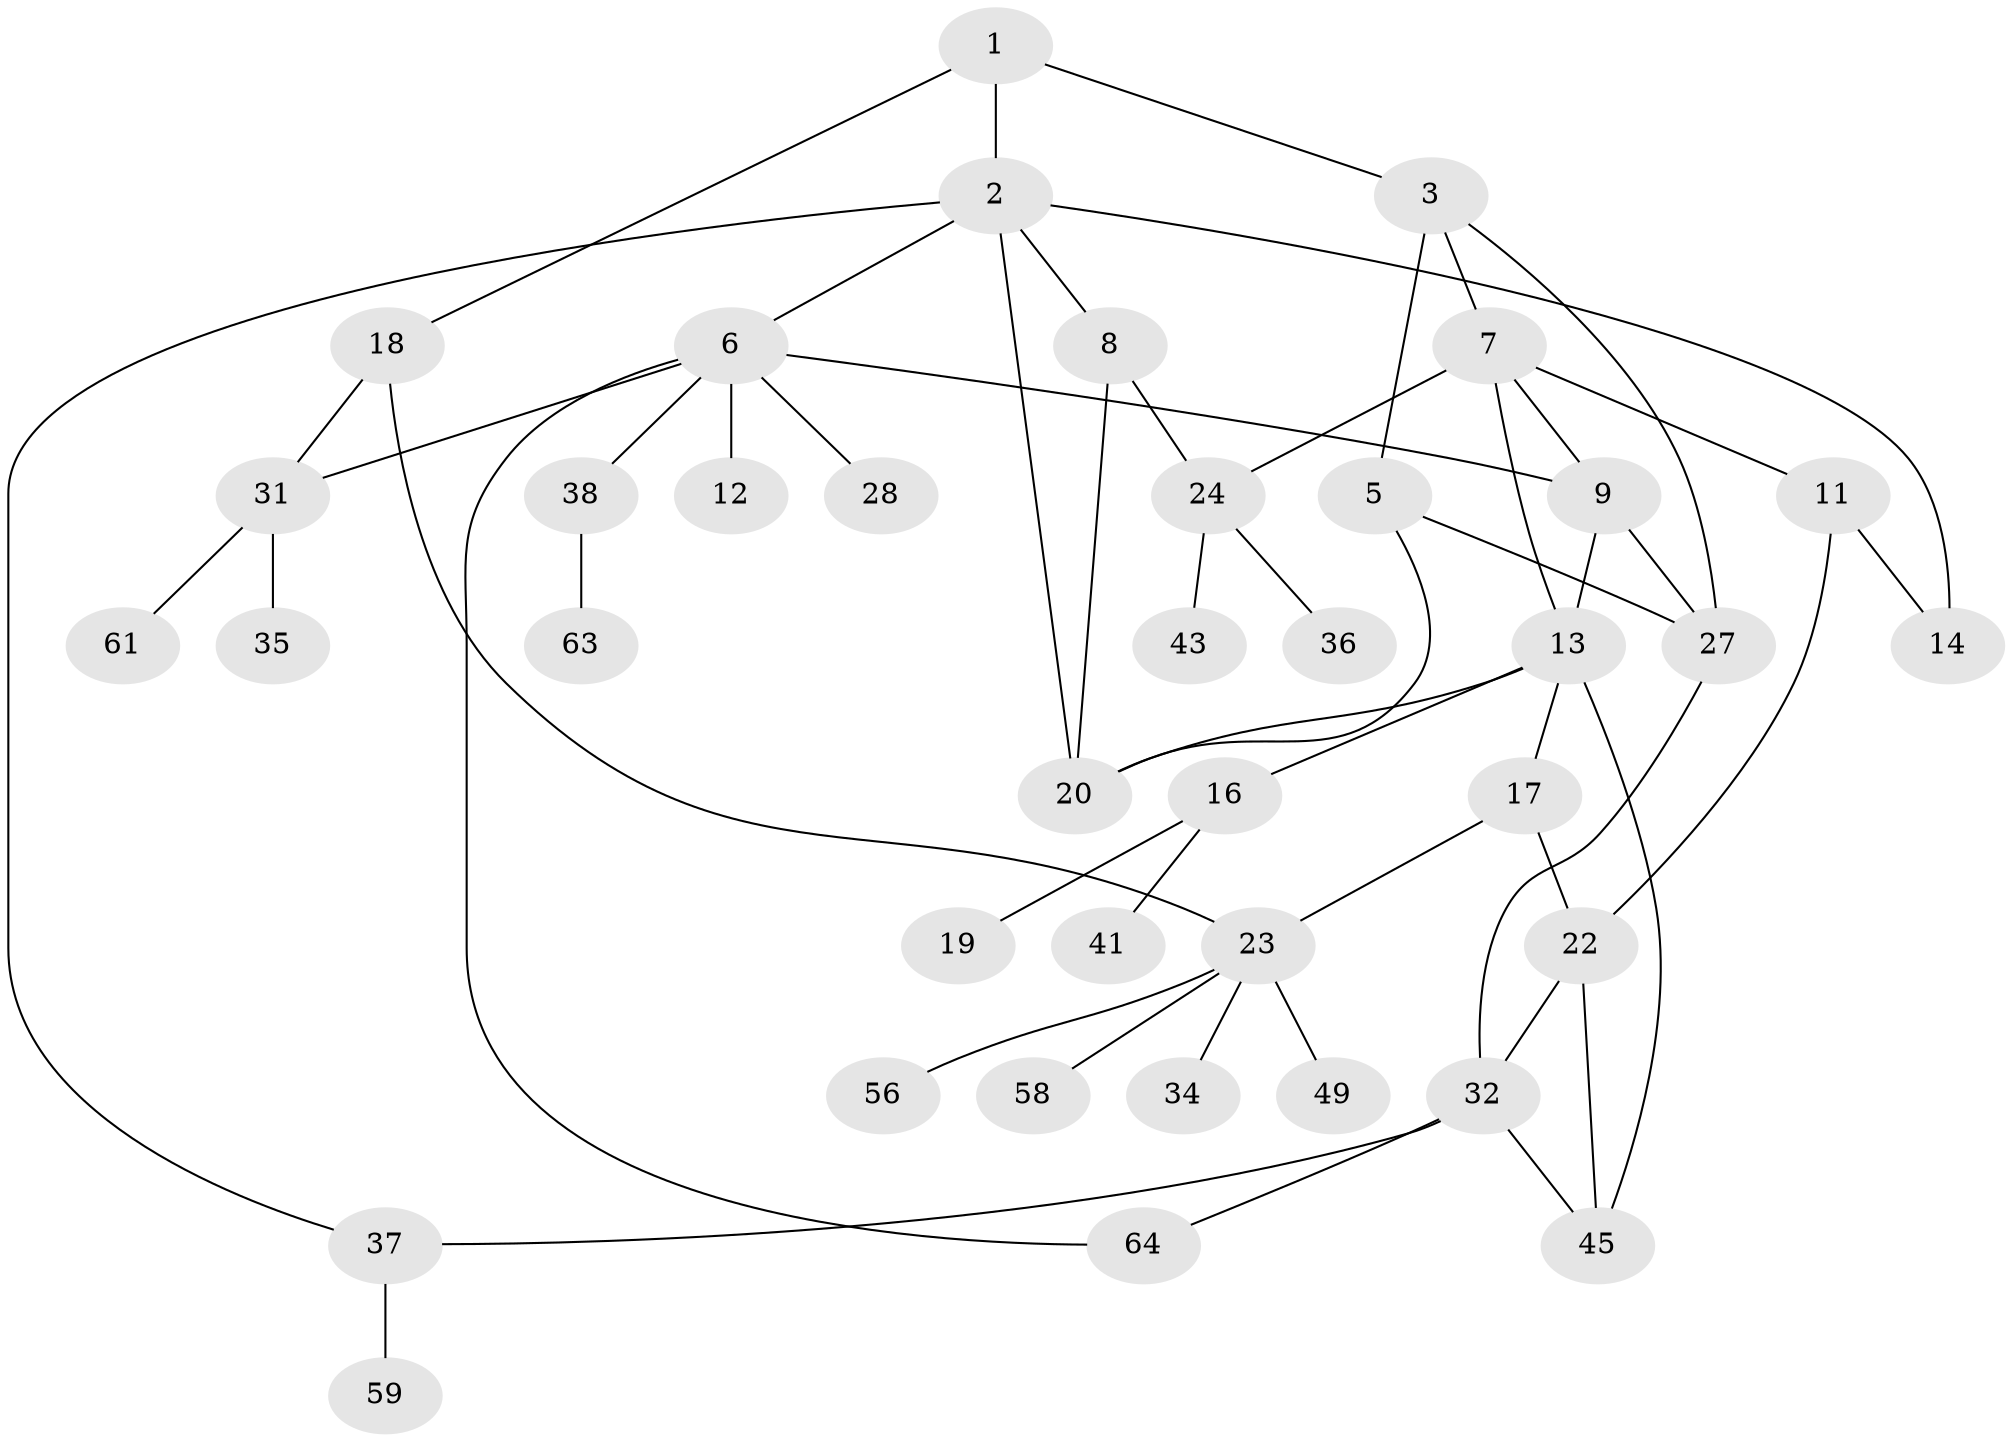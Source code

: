 // Generated by graph-tools (version 1.1) at 2025/23/03/03/25 07:23:30]
// undirected, 39 vertices, 55 edges
graph export_dot {
graph [start="1"]
  node [color=gray90,style=filled];
  1 [super="+50"];
  2 [super="+4"];
  3 [super="+62"];
  5 [super="+53"];
  6 [super="+46"];
  7 [super="+10"];
  8 [super="+26"];
  9 [super="+51"];
  11 [super="+21"];
  12 [super="+29"];
  13 [super="+15"];
  14;
  16;
  17 [super="+52"];
  18 [super="+60"];
  19 [super="+47"];
  20 [super="+39"];
  22 [super="+25"];
  23 [super="+30"];
  24 [super="+40"];
  27 [super="+33"];
  28;
  31 [super="+55"];
  32 [super="+42"];
  34;
  35 [super="+44"];
  36;
  37 [super="+57"];
  38;
  41 [super="+48"];
  43;
  45 [super="+54"];
  49;
  56;
  58;
  59;
  61;
  63;
  64;
  1 -- 2;
  1 -- 3;
  1 -- 18;
  2 -- 14;
  2 -- 20;
  2 -- 8;
  2 -- 37;
  2 -- 6;
  3 -- 5;
  3 -- 7;
  3 -- 27;
  5 -- 27;
  5 -- 20;
  6 -- 12;
  6 -- 28;
  6 -- 38;
  6 -- 64;
  6 -- 31;
  6 -- 9;
  7 -- 9;
  7 -- 11;
  7 -- 13;
  7 -- 24;
  8 -- 24;
  8 -- 20;
  9 -- 27;
  9 -- 13;
  11 -- 14;
  11 -- 22;
  13 -- 16;
  13 -- 17;
  13 -- 45;
  13 -- 20;
  16 -- 19;
  16 -- 41;
  17 -- 22;
  17 -- 23;
  18 -- 31;
  18 -- 23;
  22 -- 45;
  22 -- 32;
  23 -- 49;
  23 -- 56;
  23 -- 58;
  23 -- 34;
  24 -- 36;
  24 -- 43;
  27 -- 32;
  31 -- 35;
  31 -- 61;
  32 -- 64;
  32 -- 37;
  32 -- 45;
  37 -- 59;
  38 -- 63;
}
